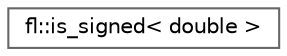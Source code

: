 digraph "Graphical Class Hierarchy"
{
 // INTERACTIVE_SVG=YES
 // LATEX_PDF_SIZE
  bgcolor="transparent";
  edge [fontname=Helvetica,fontsize=10,labelfontname=Helvetica,labelfontsize=10];
  node [fontname=Helvetica,fontsize=10,shape=box,height=0.2,width=0.4];
  rankdir="LR";
  Node0 [id="Node000000",label="fl::is_signed\< double \>",height=0.2,width=0.4,color="grey40", fillcolor="white", style="filled",URL="$d9/d79/structfl_1_1is__signed_3_01double_01_4.html",tooltip=" "];
}
